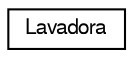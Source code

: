 digraph "Representación gráfica de la clase"
{
  edge [fontname="FreeSans",fontsize="10",labelfontname="FreeSans",labelfontsize="10"];
  node [fontname="FreeSans",fontsize="10",shape=record];
  rankdir="LR";
  Node0 [label="Lavadora",height=0.2,width=0.4,color="black", fillcolor="white", style="filled",URL="$class_lavadora.html",tooltip="Representa una lavadora. "];
}
